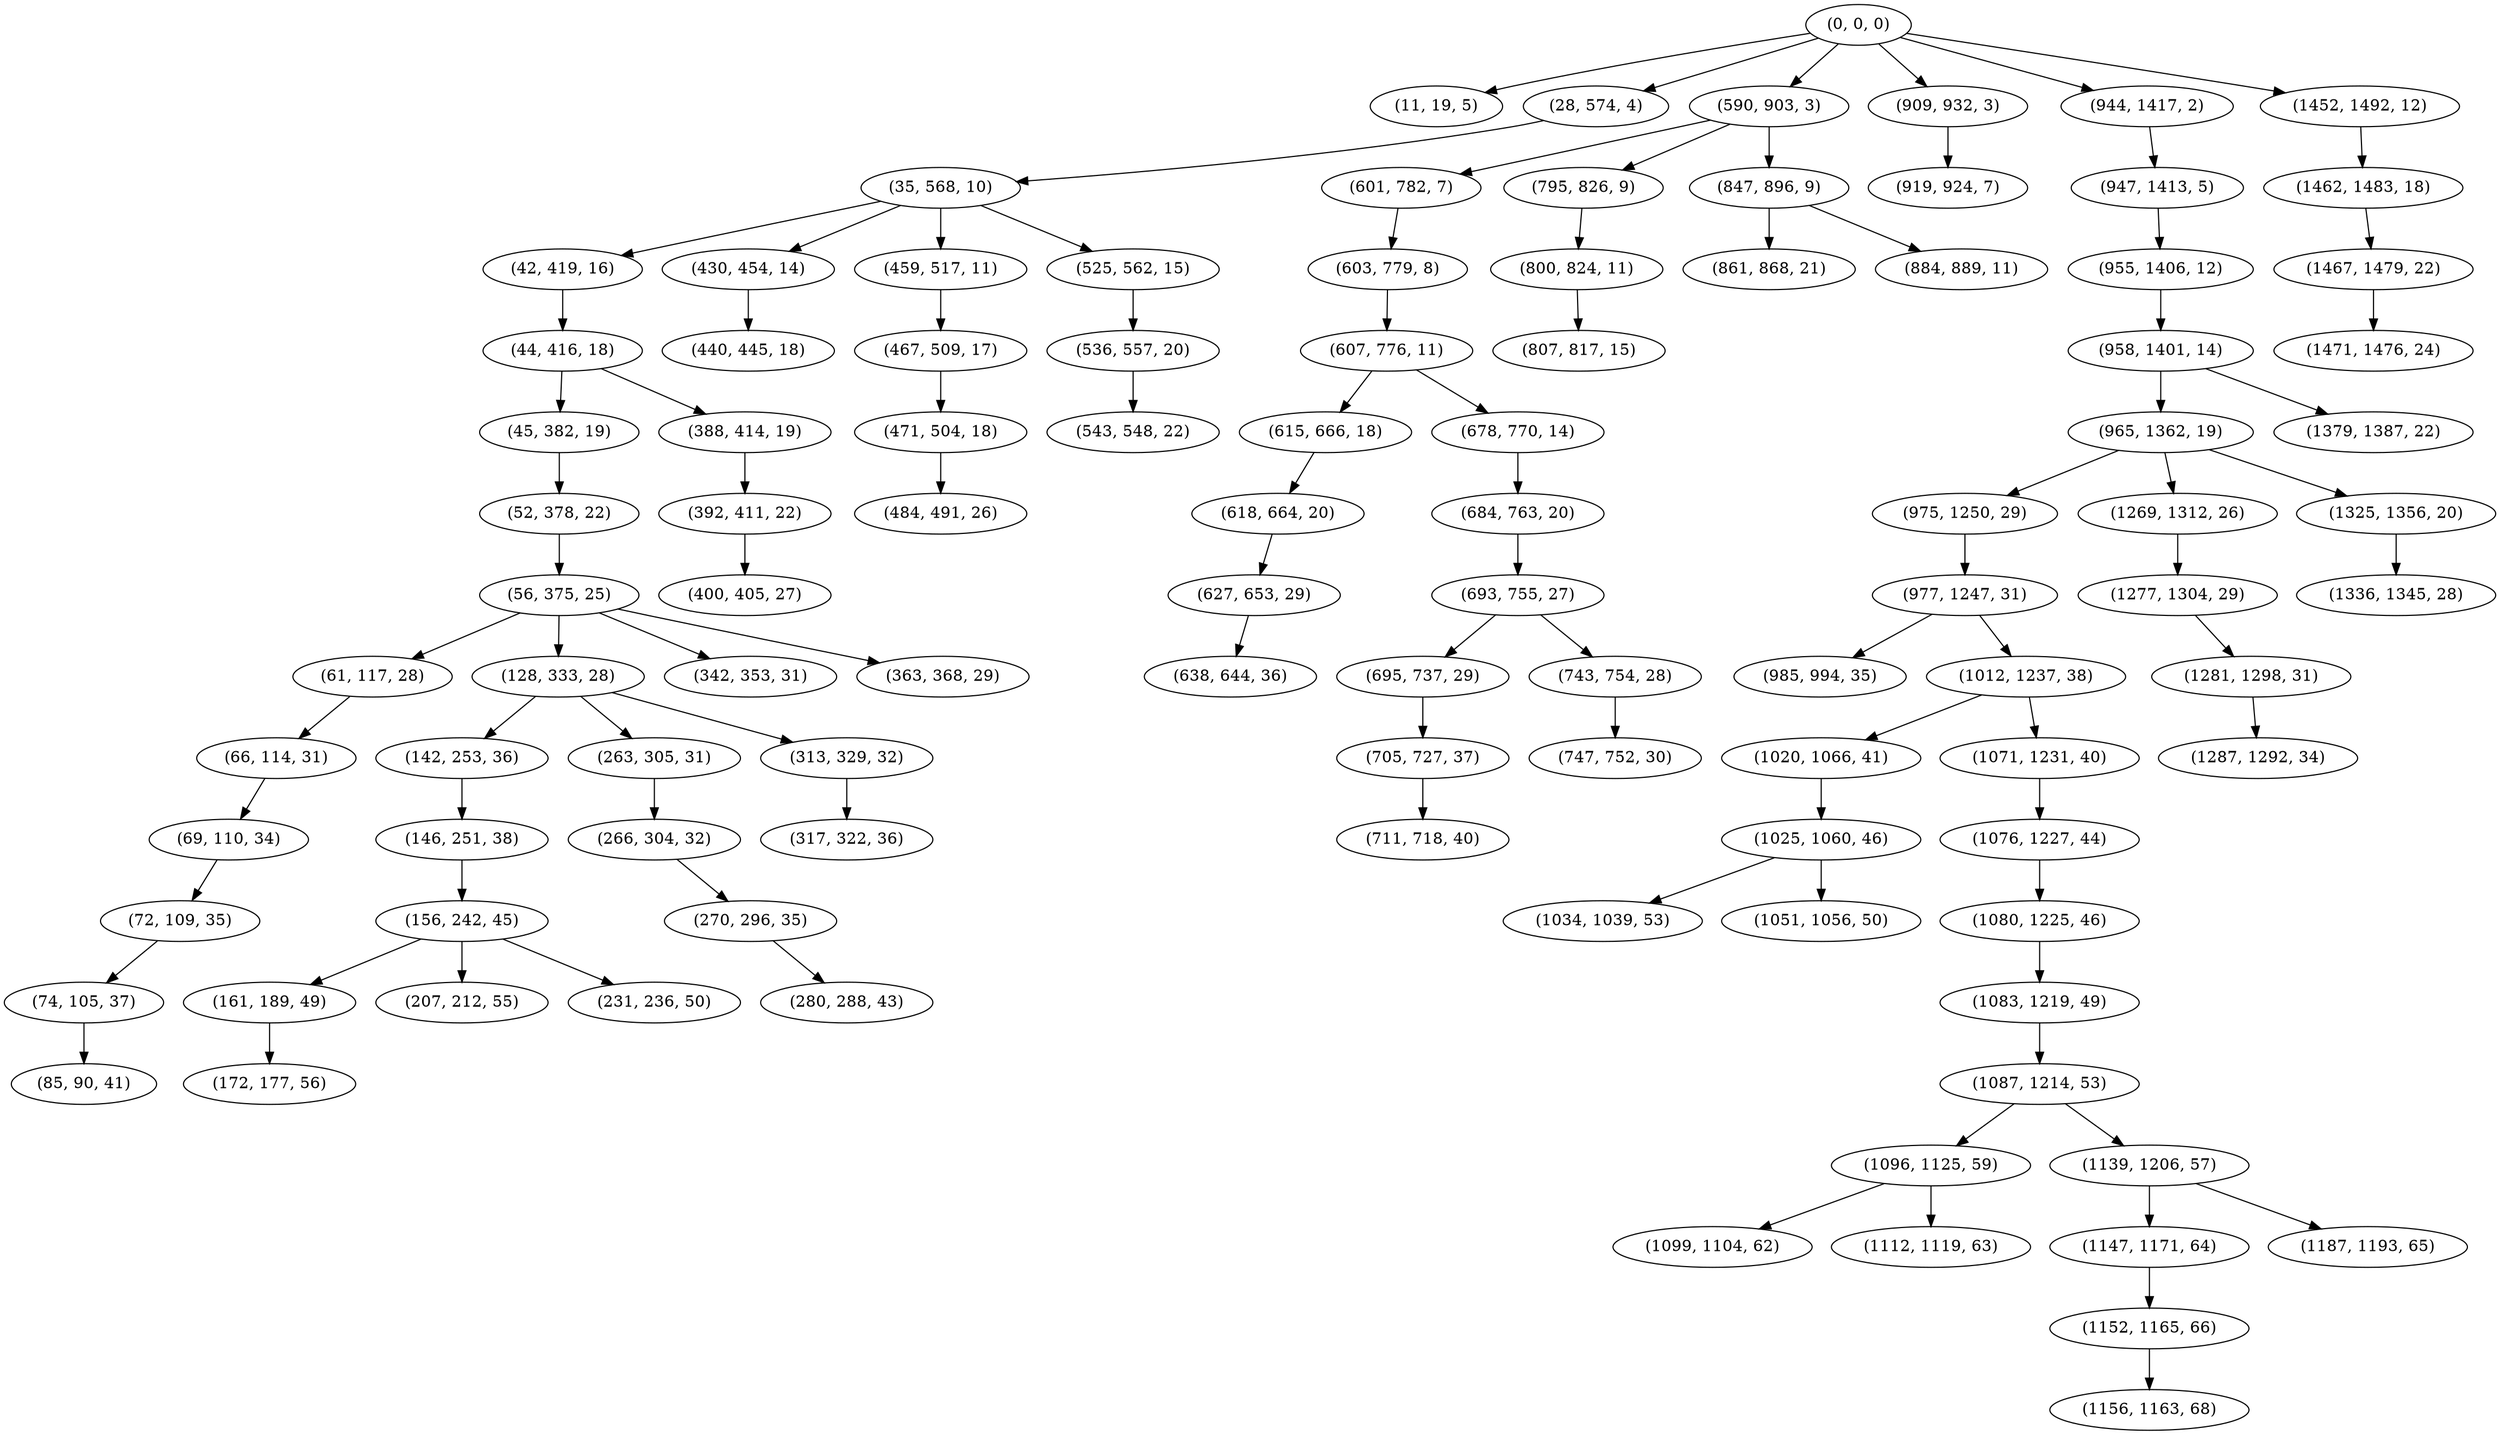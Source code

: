 digraph tree {
    "(0, 0, 0)";
    "(11, 19, 5)";
    "(28, 574, 4)";
    "(35, 568, 10)";
    "(42, 419, 16)";
    "(44, 416, 18)";
    "(45, 382, 19)";
    "(52, 378, 22)";
    "(56, 375, 25)";
    "(61, 117, 28)";
    "(66, 114, 31)";
    "(69, 110, 34)";
    "(72, 109, 35)";
    "(74, 105, 37)";
    "(85, 90, 41)";
    "(128, 333, 28)";
    "(142, 253, 36)";
    "(146, 251, 38)";
    "(156, 242, 45)";
    "(161, 189, 49)";
    "(172, 177, 56)";
    "(207, 212, 55)";
    "(231, 236, 50)";
    "(263, 305, 31)";
    "(266, 304, 32)";
    "(270, 296, 35)";
    "(280, 288, 43)";
    "(313, 329, 32)";
    "(317, 322, 36)";
    "(342, 353, 31)";
    "(363, 368, 29)";
    "(388, 414, 19)";
    "(392, 411, 22)";
    "(400, 405, 27)";
    "(430, 454, 14)";
    "(440, 445, 18)";
    "(459, 517, 11)";
    "(467, 509, 17)";
    "(471, 504, 18)";
    "(484, 491, 26)";
    "(525, 562, 15)";
    "(536, 557, 20)";
    "(543, 548, 22)";
    "(590, 903, 3)";
    "(601, 782, 7)";
    "(603, 779, 8)";
    "(607, 776, 11)";
    "(615, 666, 18)";
    "(618, 664, 20)";
    "(627, 653, 29)";
    "(638, 644, 36)";
    "(678, 770, 14)";
    "(684, 763, 20)";
    "(693, 755, 27)";
    "(695, 737, 29)";
    "(705, 727, 37)";
    "(711, 718, 40)";
    "(743, 754, 28)";
    "(747, 752, 30)";
    "(795, 826, 9)";
    "(800, 824, 11)";
    "(807, 817, 15)";
    "(847, 896, 9)";
    "(861, 868, 21)";
    "(884, 889, 11)";
    "(909, 932, 3)";
    "(919, 924, 7)";
    "(944, 1417, 2)";
    "(947, 1413, 5)";
    "(955, 1406, 12)";
    "(958, 1401, 14)";
    "(965, 1362, 19)";
    "(975, 1250, 29)";
    "(977, 1247, 31)";
    "(985, 994, 35)";
    "(1012, 1237, 38)";
    "(1020, 1066, 41)";
    "(1025, 1060, 46)";
    "(1034, 1039, 53)";
    "(1051, 1056, 50)";
    "(1071, 1231, 40)";
    "(1076, 1227, 44)";
    "(1080, 1225, 46)";
    "(1083, 1219, 49)";
    "(1087, 1214, 53)";
    "(1096, 1125, 59)";
    "(1099, 1104, 62)";
    "(1112, 1119, 63)";
    "(1139, 1206, 57)";
    "(1147, 1171, 64)";
    "(1152, 1165, 66)";
    "(1156, 1163, 68)";
    "(1187, 1193, 65)";
    "(1269, 1312, 26)";
    "(1277, 1304, 29)";
    "(1281, 1298, 31)";
    "(1287, 1292, 34)";
    "(1325, 1356, 20)";
    "(1336, 1345, 28)";
    "(1379, 1387, 22)";
    "(1452, 1492, 12)";
    "(1462, 1483, 18)";
    "(1467, 1479, 22)";
    "(1471, 1476, 24)";
    "(0, 0, 0)" -> "(11, 19, 5)";
    "(0, 0, 0)" -> "(28, 574, 4)";
    "(0, 0, 0)" -> "(590, 903, 3)";
    "(0, 0, 0)" -> "(909, 932, 3)";
    "(0, 0, 0)" -> "(944, 1417, 2)";
    "(0, 0, 0)" -> "(1452, 1492, 12)";
    "(28, 574, 4)" -> "(35, 568, 10)";
    "(35, 568, 10)" -> "(42, 419, 16)";
    "(35, 568, 10)" -> "(430, 454, 14)";
    "(35, 568, 10)" -> "(459, 517, 11)";
    "(35, 568, 10)" -> "(525, 562, 15)";
    "(42, 419, 16)" -> "(44, 416, 18)";
    "(44, 416, 18)" -> "(45, 382, 19)";
    "(44, 416, 18)" -> "(388, 414, 19)";
    "(45, 382, 19)" -> "(52, 378, 22)";
    "(52, 378, 22)" -> "(56, 375, 25)";
    "(56, 375, 25)" -> "(61, 117, 28)";
    "(56, 375, 25)" -> "(128, 333, 28)";
    "(56, 375, 25)" -> "(342, 353, 31)";
    "(56, 375, 25)" -> "(363, 368, 29)";
    "(61, 117, 28)" -> "(66, 114, 31)";
    "(66, 114, 31)" -> "(69, 110, 34)";
    "(69, 110, 34)" -> "(72, 109, 35)";
    "(72, 109, 35)" -> "(74, 105, 37)";
    "(74, 105, 37)" -> "(85, 90, 41)";
    "(128, 333, 28)" -> "(142, 253, 36)";
    "(128, 333, 28)" -> "(263, 305, 31)";
    "(128, 333, 28)" -> "(313, 329, 32)";
    "(142, 253, 36)" -> "(146, 251, 38)";
    "(146, 251, 38)" -> "(156, 242, 45)";
    "(156, 242, 45)" -> "(161, 189, 49)";
    "(156, 242, 45)" -> "(207, 212, 55)";
    "(156, 242, 45)" -> "(231, 236, 50)";
    "(161, 189, 49)" -> "(172, 177, 56)";
    "(263, 305, 31)" -> "(266, 304, 32)";
    "(266, 304, 32)" -> "(270, 296, 35)";
    "(270, 296, 35)" -> "(280, 288, 43)";
    "(313, 329, 32)" -> "(317, 322, 36)";
    "(388, 414, 19)" -> "(392, 411, 22)";
    "(392, 411, 22)" -> "(400, 405, 27)";
    "(430, 454, 14)" -> "(440, 445, 18)";
    "(459, 517, 11)" -> "(467, 509, 17)";
    "(467, 509, 17)" -> "(471, 504, 18)";
    "(471, 504, 18)" -> "(484, 491, 26)";
    "(525, 562, 15)" -> "(536, 557, 20)";
    "(536, 557, 20)" -> "(543, 548, 22)";
    "(590, 903, 3)" -> "(601, 782, 7)";
    "(590, 903, 3)" -> "(795, 826, 9)";
    "(590, 903, 3)" -> "(847, 896, 9)";
    "(601, 782, 7)" -> "(603, 779, 8)";
    "(603, 779, 8)" -> "(607, 776, 11)";
    "(607, 776, 11)" -> "(615, 666, 18)";
    "(607, 776, 11)" -> "(678, 770, 14)";
    "(615, 666, 18)" -> "(618, 664, 20)";
    "(618, 664, 20)" -> "(627, 653, 29)";
    "(627, 653, 29)" -> "(638, 644, 36)";
    "(678, 770, 14)" -> "(684, 763, 20)";
    "(684, 763, 20)" -> "(693, 755, 27)";
    "(693, 755, 27)" -> "(695, 737, 29)";
    "(693, 755, 27)" -> "(743, 754, 28)";
    "(695, 737, 29)" -> "(705, 727, 37)";
    "(705, 727, 37)" -> "(711, 718, 40)";
    "(743, 754, 28)" -> "(747, 752, 30)";
    "(795, 826, 9)" -> "(800, 824, 11)";
    "(800, 824, 11)" -> "(807, 817, 15)";
    "(847, 896, 9)" -> "(861, 868, 21)";
    "(847, 896, 9)" -> "(884, 889, 11)";
    "(909, 932, 3)" -> "(919, 924, 7)";
    "(944, 1417, 2)" -> "(947, 1413, 5)";
    "(947, 1413, 5)" -> "(955, 1406, 12)";
    "(955, 1406, 12)" -> "(958, 1401, 14)";
    "(958, 1401, 14)" -> "(965, 1362, 19)";
    "(958, 1401, 14)" -> "(1379, 1387, 22)";
    "(965, 1362, 19)" -> "(975, 1250, 29)";
    "(965, 1362, 19)" -> "(1269, 1312, 26)";
    "(965, 1362, 19)" -> "(1325, 1356, 20)";
    "(975, 1250, 29)" -> "(977, 1247, 31)";
    "(977, 1247, 31)" -> "(985, 994, 35)";
    "(977, 1247, 31)" -> "(1012, 1237, 38)";
    "(1012, 1237, 38)" -> "(1020, 1066, 41)";
    "(1012, 1237, 38)" -> "(1071, 1231, 40)";
    "(1020, 1066, 41)" -> "(1025, 1060, 46)";
    "(1025, 1060, 46)" -> "(1034, 1039, 53)";
    "(1025, 1060, 46)" -> "(1051, 1056, 50)";
    "(1071, 1231, 40)" -> "(1076, 1227, 44)";
    "(1076, 1227, 44)" -> "(1080, 1225, 46)";
    "(1080, 1225, 46)" -> "(1083, 1219, 49)";
    "(1083, 1219, 49)" -> "(1087, 1214, 53)";
    "(1087, 1214, 53)" -> "(1096, 1125, 59)";
    "(1087, 1214, 53)" -> "(1139, 1206, 57)";
    "(1096, 1125, 59)" -> "(1099, 1104, 62)";
    "(1096, 1125, 59)" -> "(1112, 1119, 63)";
    "(1139, 1206, 57)" -> "(1147, 1171, 64)";
    "(1139, 1206, 57)" -> "(1187, 1193, 65)";
    "(1147, 1171, 64)" -> "(1152, 1165, 66)";
    "(1152, 1165, 66)" -> "(1156, 1163, 68)";
    "(1269, 1312, 26)" -> "(1277, 1304, 29)";
    "(1277, 1304, 29)" -> "(1281, 1298, 31)";
    "(1281, 1298, 31)" -> "(1287, 1292, 34)";
    "(1325, 1356, 20)" -> "(1336, 1345, 28)";
    "(1452, 1492, 12)" -> "(1462, 1483, 18)";
    "(1462, 1483, 18)" -> "(1467, 1479, 22)";
    "(1467, 1479, 22)" -> "(1471, 1476, 24)";
}

